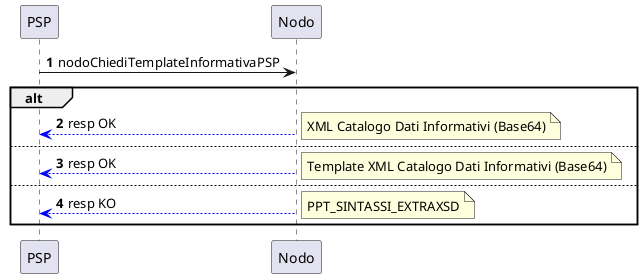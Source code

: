 @startuml
autonumber

PSP -> Nodo: nodoChiediTemplateInformativaPSP
alt
Nodo -[#blue]-> PSP:resp OK
note right: XML Catalogo Dati Informativi (Base64)
else
Nodo -[#blue]-> PSP:resp OK
note right: Template XML Catalogo Dati Informativi (Base64)
else
Nodo -[#blue]-> PSP:resp KO
note right:PPT_SINTASSI_EXTRAXSD

end alt

@enduml